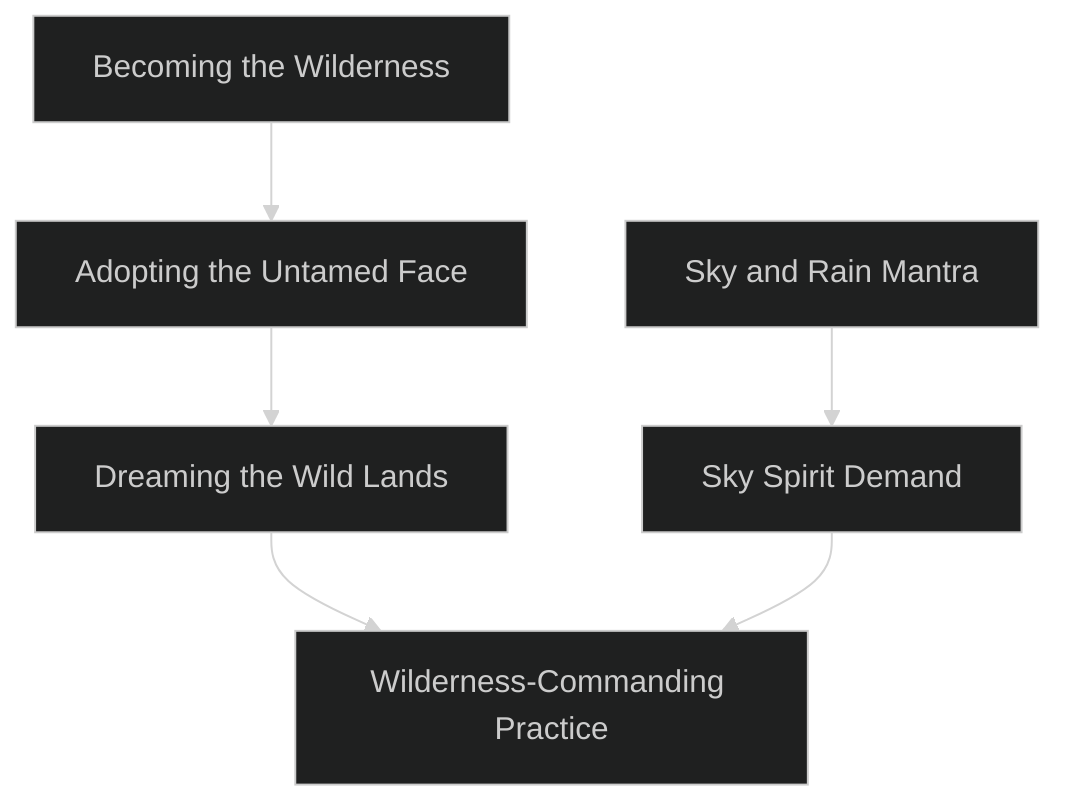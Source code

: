 ---
config:
  theme: dark
---
flowchart TD

    becoming_the_wilderness[Becoming the Wilderness]
    click becoming_the_wilderness callback "
        Becoming the Wilderness<br>
        <br>
        Cost: 1 mote per target number reduction<br>
        Duration: One day<br>
        Type: Simple<br>
        Minimum Survival: 2<br>
        Minimum Essence: 2<br>
        Prerequisite Charms: None<br>
        <br>
        The character calls forth and spreads cat's cradle
        between her hands as a representation of the weave of
        fate for the entire local wilderness. She sets her will on
        it, remaking the land into a mirror of her soul. For the
        duration of this Charm, tree branches shelter her from
        the rain, food animals wander into her camp, the winds
        blow lightly near her, and she rarely encounters danger.
        This Charm reduces the target number of Survival or
        Awareness checks in the wilderness. Sidereal Exalted
        may always use their Valor with this Charm.
        "

    adopting_the_untamed_face[Adopting the Untamed Face]
    becoming_the_wilderness --> adopting_the_untamed_face
    click adopting_the_untamed_face callback "
        Adopting the Untamed Face<br>
        <br>
        Cost: 4 motes<br>
        Duration: One scene<br>
        Type: Simple<br>
        Minimum Survival: 2<br>
        Minimum Essence: 2<br>
        Prerequisite Charms: Becoming the Wilderness<br>
        <br>
        In turn, the character can make his soul mirror the land,
        imposing the pattern of its fate upon the flows of his Essence.
        His player receives automatic successes equal to the Sidereal's
        Essence in any roll against a natural beast. While this Charm
        is active, add the Sidereal's Essence in extra dice when
        dealing socially with Lunar Exalted. Sidereal Exalted may
        always use their Compassion with this Charm.
        "

    dreaming_the_wild_lands[Dreaming the Wild Lands]
    adopting_the_untamed_face --> dreaming_the_wild_lands
    click dreaming_the_wild_lands callback "
        Dreaming the Wild Lands<br>
        <br>
        Cost: 5 motes, 2 Willpower<br>
        Duration: Five days<br>
        Type: Simple<br>
        Minimum Survival: 4<br>
        Minimum Essence: 3<br>
        Prerequisite Charms: Adopting the Untamed Face<br>
        <br>
        As she mirrors herself to the land, the character
        bends the wild directly to her will. Under the pressure of
        her intention, trees shift their places and river dragons
        cease to hunger. She can make cosmetic changes to the
        scenery in uncivilized regions and dictate the behavior of
        any wild beast she can see. She receives all the benefits
        of Adopting the Untamed Face. Unless they know
        better, Lunar Exalted perceive her as an eminent mem-
        ber of their own kind — that is, ikth-ya, as described on
        page 112 of Exalted: the Lunars. Sidereal characters
        with Essence 5 or more appear as murr-ya.<br>
        Lunars do not imagine a Tell or Caste Mark or other
        such indicators. The Sidereal Exalted simply carries
        herself like an ikth-ya and, therefore, must be a Lunar.<br>
        Even if a Lunar knows better, the impression is difficult
        to shake. Mistreating the character is mechanically easy
        but emotionally difficult. Sidereal Exalted may always
        use their Valor with this Charm.
        "

    sky_and_rain_mantra[Sky and Rain Mantra]
    click sky_and_rain_mantra callback "
        Sky and Rain Mantra<br>
        <br>
        Cost: 10 motes<br>
        Duration: One day<br>
        Type: Simple<br>
        Minimum Survival: 3<br>
        Minimum Essence: 2<br>
        Prerequisite Charms: None<br>
        <br>
        The character extends her influence into the sky,
        adjusting the region's weather. Her player rolls Stamina +
        Survival. The number of successes determines how harsh
        the Exalt makes the weather. Specifically, other characters'
        players need at least that many successes on a Survival
        roll for their characters to survive the new conditions
        without hardship. The Sidereal can voluntarily reduce
        this difficulty when creating the storm. If the Exalt wishes
        to calm the weather, she needs only one success.
        Generally, this Charm takes effect within either
        minutes or hours, depending on the magnitude
        of the effects.
        "

    sky_spirit_demand[Sky Spirit Demand]
    sky_and_rain_mantra --> sky_spirit_demand
    click sky_spirit_demand callback "
        Sky Spirit Demand<br>
        <br>
        Cost: 5 motes, 1 Willpower<br>
        Duration: Instant<br>
        Type: Simple<br>
        Minimum Survival: 4<br>
        Minimum Essence: 2<br>
        Prerequisite Charms: Sky and Rain Mantra<br>
        <br>
        The character strives to mirror the fate of an air
        spirit or elemental to the flows of her own Essence, and
        vice versa. Her player rolls Manipulation + Survival
        against a difficulty equal to the spirit's Essence. If she
        succeeds, the Exalt imposes one of her goals upon the
        spirit. It appreciates the importance of that goal to the
        same degree and in the same fashion the Sidereal does.
        It can choose between that goal and its other beliefs
        when and if they clash dramatically. Using this Charm in
        a civilized region or against a civilized spirit adds +2 to
        the difficulty. It can be adapted for use against spirits and
        elementals of other elements, but this also adds +2
        difficulty. Sidereal Exalted may always use their Compassion
        with this Charm.
        "

    wilderness_commanding_practice[Wilderness-Commanding Practice]
    dreaming_the_wild_lands --> wilderness_commanding_practice
    sky_spirit_demand --> wilderness_commanding_practice
    click wilderness_commanding_practice callback "
        Wilderness-Commanding Practice<br>
        <br>
        Cost: 10 motes, 1 Willpower<br>
        Duration: Five days<br>
        Type: Simple<br>
        Minimum Survival: 5<br>
        Minimum Essence: 4<br>
        Prerequisite Charms: Dreaming the Wild Lands, Sky Spirit Demand<br>
        <br>
        This Charm uses a prayer strip marked with the
        scripture of the Maiden Entombed. The character casts
        it into the air, where it dances in the wind, casting off
        shapeless golden phantasms.<br>
        This Charm co-opts a wild region and turns it
        against the Exalt's enemies. So long as the character
        remains within sight of the prayer strip, he notices
        anyone of interest within his Essence in miles, even
        those who are not able to be tracked by non-supernatural
        trackers. He can give anyone three automatic successes
        on all Survival rolls made within the region or reduce
        anyone's Survival pool to 0 before they benefit from
        Charms. Each effect requires a further commitment of 2
        motes per person so affected.
        The Sidereal can also convey the location of someone
        or something to a local beast or spirit. The Charm's
        target sees the indicated person or thing as a hated
        enemy. This requires 5 motes and a successful Manipulation
        + Survival roll against the beast or spirit's Essence.
        The 5 motes are not committed. Intelligent victims can
        change their minds if given reason to rethink the
        situation. Sidereal Exalted may always use their Valor
        with this Charm.
        "